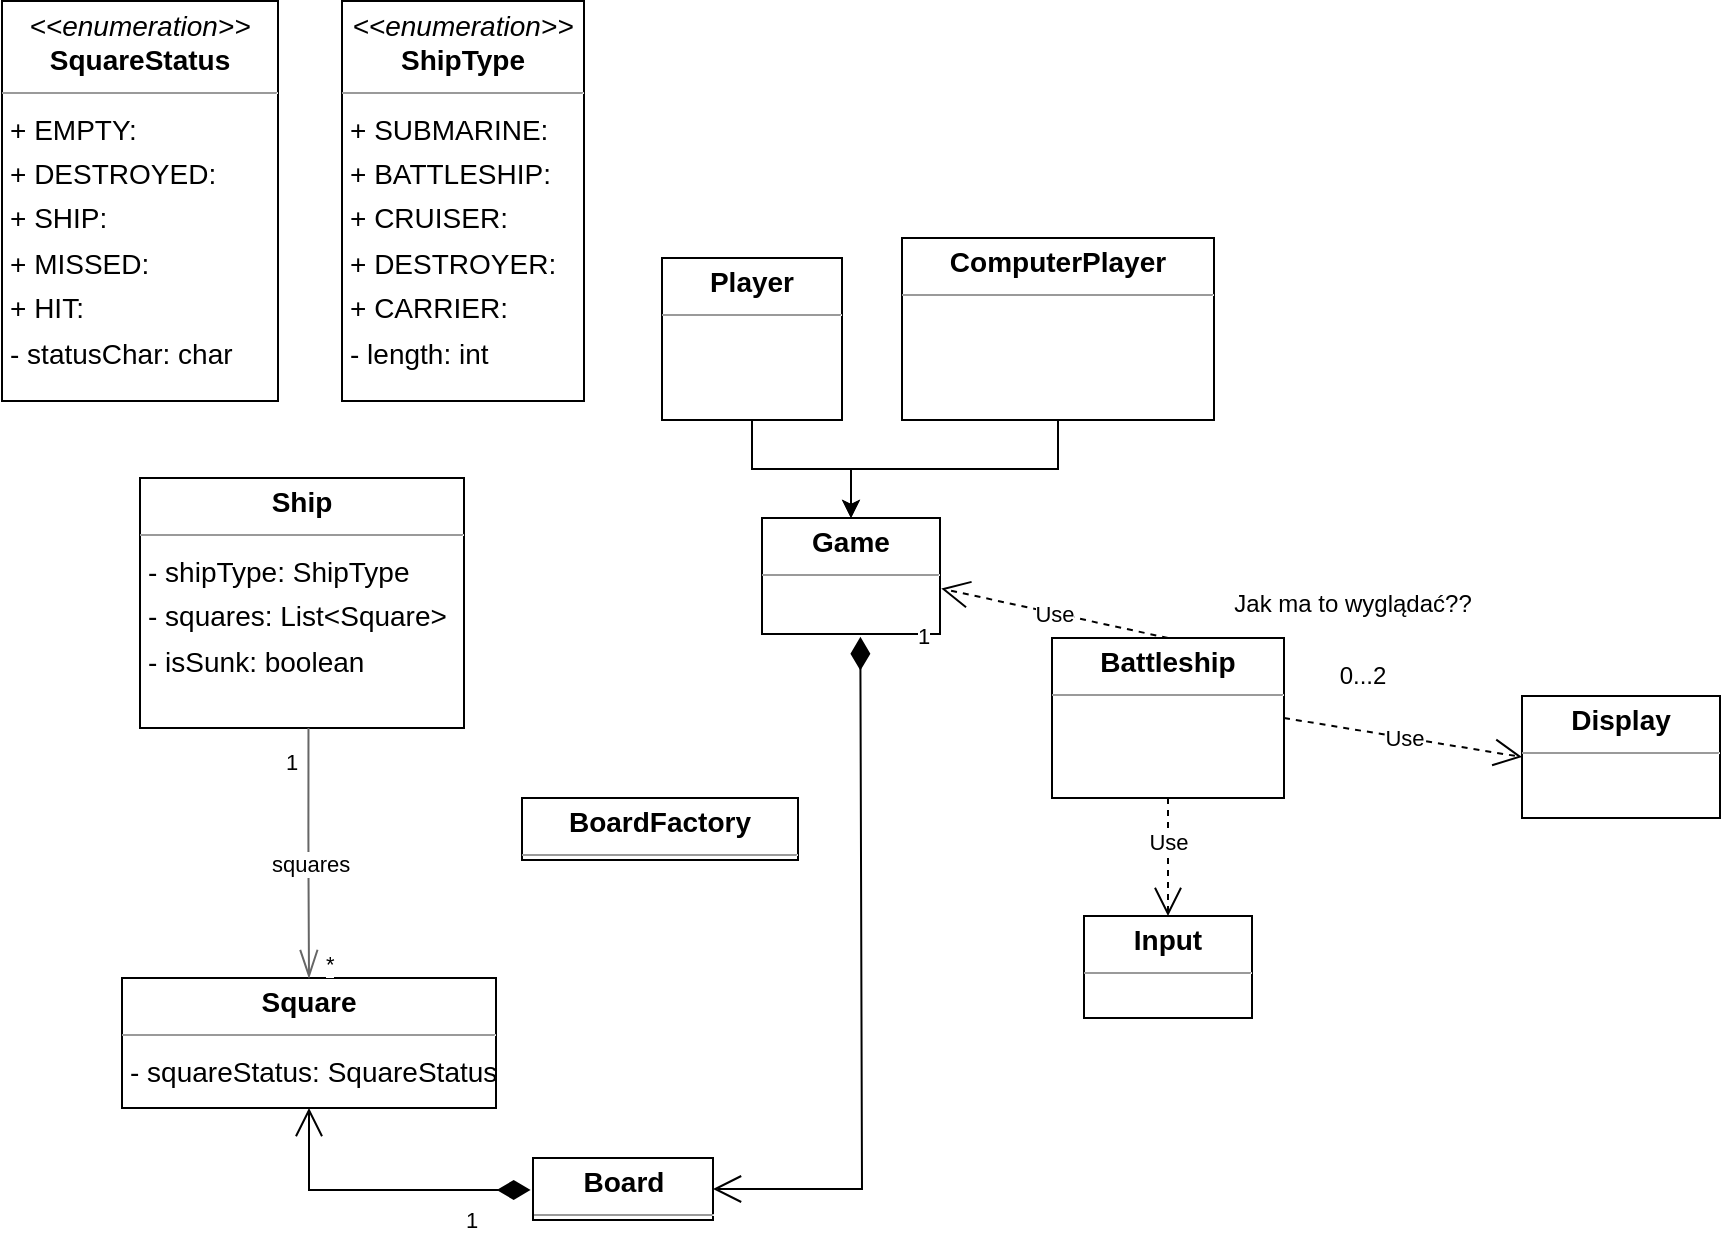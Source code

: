 <mxfile version="15.5.4" type="embed" pages="2"><diagram id="Q6l59YQO14i8TXfoes17" name="Page-1"><mxGraphModel dx="1773" dy="1280" grid="1" gridSize="10" guides="1" tooltips="1" connect="1" arrows="1" fold="1" page="0" pageScale="1" pageWidth="1169" pageHeight="1654" background="none" math="0" shadow="0"><root><mxCell id="0"/><mxCell id="1" parent="0"/><mxCell id="node0" value="&lt;p style=&quot;margin:0px;margin-top:4px;text-align:center;&quot;&gt;&lt;b&gt;Battleship&lt;/b&gt;&lt;/p&gt;&lt;hr size=&quot;1&quot;/&gt;" style="verticalAlign=top;align=left;overflow=fill;fontSize=14;fontFamily=Helvetica;html=1;rounded=0;shadow=0;comic=0;labelBackgroundColor=none;strokeWidth=1;" parent="1" vertex="1"><mxGeometry x="265" y="160" width="116" height="80" as="geometry"/></mxCell><mxCell id="node11" value="&lt;p style=&quot;margin:0px;margin-top:4px;text-align:center;&quot;&gt;&lt;b&gt;Board&lt;/b&gt;&lt;/p&gt;&lt;hr size=&quot;1&quot;/&gt;" style="verticalAlign=top;align=left;overflow=fill;fontSize=14;fontFamily=Helvetica;html=1;rounded=0;shadow=0;comic=0;labelBackgroundColor=none;strokeWidth=1;" parent="1" vertex="1"><mxGeometry x="5.5" y="420" width="90" height="31" as="geometry"/></mxCell><mxCell id="node10" value="&lt;p style=&quot;margin:0px;margin-top:4px;text-align:center;&quot;&gt;&lt;b&gt;BoardFactory&lt;/b&gt;&lt;/p&gt;&lt;hr size=&quot;1&quot;/&gt;" style="verticalAlign=top;align=left;overflow=fill;fontSize=14;fontFamily=Helvetica;html=1;rounded=0;shadow=0;comic=0;labelBackgroundColor=none;strokeWidth=1;" parent="1" vertex="1"><mxGeometry y="240" width="138" height="31" as="geometry"/></mxCell><mxCell id="5" style="edgeStyle=orthogonalEdgeStyle;rounded=0;orthogonalLoop=1;jettySize=auto;html=1;entryX=0.5;entryY=0;entryDx=0;entryDy=0;" parent="1" source="node8" target="node9" edge="1"><mxGeometry relative="1" as="geometry"><mxPoint x="160" y="120" as="targetPoint"/></mxGeometry></mxCell><mxCell id="node8" value="&lt;p style=&quot;margin:0px;margin-top:4px;text-align:center;&quot;&gt;&lt;b&gt;ComputerPlayer&lt;/b&gt;&lt;/p&gt;&lt;hr size=&quot;1&quot;/&gt;" style="verticalAlign=top;align=left;overflow=fill;fontSize=14;fontFamily=Helvetica;html=1;rounded=0;shadow=0;comic=0;labelBackgroundColor=none;strokeWidth=1;" parent="1" vertex="1"><mxGeometry x="190" y="-40" width="156" height="91" as="geometry"/></mxCell><mxCell id="node2" value="&lt;p style=&quot;margin:0px;margin-top:4px;text-align:center;&quot;&gt;&lt;b&gt;Display&lt;/b&gt;&lt;/p&gt;&lt;hr size=&quot;1&quot;/&gt;" style="verticalAlign=top;align=left;overflow=fill;fontSize=14;fontFamily=Helvetica;html=1;rounded=0;shadow=0;comic=0;labelBackgroundColor=none;strokeWidth=1;" parent="1" vertex="1"><mxGeometry x="500" y="189" width="99" height="61" as="geometry"/></mxCell><mxCell id="node9" value="&lt;p style=&quot;margin:0px;margin-top:4px;text-align:center;&quot;&gt;&lt;b&gt;Game&lt;/b&gt;&lt;/p&gt;&lt;hr size=&quot;1&quot;/&gt;" style="verticalAlign=top;align=left;overflow=fill;fontSize=14;fontFamily=Helvetica;html=1;rounded=0;shadow=0;comic=0;labelBackgroundColor=none;strokeWidth=1;" parent="1" vertex="1"><mxGeometry x="120" y="100" width="89" height="58" as="geometry"/></mxCell><mxCell id="node1" value="&lt;p style=&quot;margin:0px;margin-top:4px;text-align:center;&quot;&gt;&lt;b&gt;Input&lt;/b&gt;&lt;/p&gt;&lt;hr size=&quot;1&quot;/&gt;" style="verticalAlign=top;align=left;overflow=fill;fontSize=14;fontFamily=Helvetica;html=1;rounded=0;shadow=0;comic=0;labelBackgroundColor=none;strokeWidth=1;" parent="1" vertex="1"><mxGeometry x="281" y="299" width="84" height="51" as="geometry"/></mxCell><mxCell id="6" style="edgeStyle=orthogonalEdgeStyle;rounded=0;orthogonalLoop=1;jettySize=auto;html=1;entryX=0.5;entryY=0;entryDx=0;entryDy=0;" parent="1" source="node7" target="node9" edge="1"><mxGeometry relative="1" as="geometry"><mxPoint x="160" y="130" as="targetPoint"/></mxGeometry></mxCell><mxCell id="node7" value="&lt;p style=&quot;margin:0px;margin-top:4px;text-align:center;&quot;&gt;&lt;b&gt;Player&lt;/b&gt;&lt;/p&gt;&lt;hr size=&quot;1&quot;/&gt;" style="verticalAlign=top;align=left;overflow=fill;fontSize=14;fontFamily=Helvetica;html=1;rounded=0;shadow=0;comic=0;labelBackgroundColor=none;strokeWidth=1;" parent="1" vertex="1"><mxGeometry x="70" y="-30" width="90" height="81" as="geometry"/></mxCell><mxCell id="node6" value="&lt;p style=&quot;margin:0px;margin-top:4px;text-align:center;&quot;&gt;&lt;b&gt;Ship&lt;/b&gt;&lt;/p&gt;&lt;hr size=&quot;1&quot;/&gt;&lt;p style=&quot;margin:0 0 0 4px;line-height:1.6;&quot;&gt;- shipType: ShipType&lt;br/&gt;- squares: List&amp;lt;Square&amp;gt;&lt;br/&gt;- isSunk: boolean&lt;/p&gt;" style="verticalAlign=top;align=left;overflow=fill;fontSize=14;fontFamily=Helvetica;html=1;rounded=0;shadow=0;comic=0;labelBackgroundColor=none;strokeWidth=1;" parent="1" vertex="1"><mxGeometry x="-191" y="80" width="162" height="125" as="geometry"/></mxCell><mxCell id="node5" value="&lt;p style=&quot;margin: 0px ; margin-top: 4px ; text-align: center&quot;&gt;&lt;i&gt;&amp;lt;&amp;lt;enumeration&amp;gt;&amp;gt;&lt;/i&gt;&lt;br&gt;&lt;b&gt;ShipType&lt;/b&gt;&lt;/p&gt;&lt;hr size=&quot;1&quot;&gt;&lt;p style=&quot;margin: 0 0 0 4px ; line-height: 1.6&quot;&gt;+ SUBMARINE: &lt;br&gt;+ BATTLESHIP: &lt;br&gt;+ CRUISER: &lt;br&gt;+ DESTROYER: &lt;br&gt;+ CARRIER: &lt;/p&gt;&lt;p style=&quot;margin: 0 0 0 4px ; line-height: 1.6&quot;&gt;- length: int&lt;br&gt;&lt;/p&gt;" style="verticalAlign=top;align=left;overflow=fill;fontSize=14;fontFamily=Helvetica;html=1;rounded=0;shadow=0;comic=0;labelBackgroundColor=none;strokeWidth=1;" parent="1" vertex="1"><mxGeometry x="-90" y="-158.5" width="121" height="200" as="geometry"/></mxCell><mxCell id="node4" value="&lt;p style=&quot;margin:0px;margin-top:4px;text-align:center;&quot;&gt;&lt;b&gt;Square&lt;/b&gt;&lt;/p&gt;&lt;hr size=&quot;1&quot;/&gt;&lt;p style=&quot;margin:0 0 0 4px;line-height:1.6;&quot;&gt;- squareStatus: SquareStatus&lt;/p&gt;" style="verticalAlign=top;align=left;overflow=fill;fontSize=14;fontFamily=Helvetica;html=1;rounded=0;shadow=0;comic=0;labelBackgroundColor=none;strokeWidth=1;" parent="1" vertex="1"><mxGeometry x="-200" y="330" width="187" height="65" as="geometry"/></mxCell><mxCell id="node3" value="&lt;p style=&quot;margin: 0px ; margin-top: 4px ; text-align: center&quot;&gt;&lt;i&gt;&amp;lt;&amp;lt;enumeration&amp;gt;&amp;gt;&lt;/i&gt;&lt;br&gt;&lt;b&gt;SquareStatus&lt;/b&gt;&lt;/p&gt;&lt;hr size=&quot;1&quot;&gt;&lt;p style=&quot;margin: 0 0 0 4px ; line-height: 1.6&quot;&gt;+ EMPTY: &lt;br&gt;+ DESTROYED: &lt;br&gt;+ SHIP: &lt;br&gt;+ MISSED: &lt;br&gt;+ HIT: &lt;/p&gt;&lt;p style=&quot;margin: 0 0 0 4px ; line-height: 1.6&quot;&gt;- statusChar: char&lt;br&gt;&lt;/p&gt;" style="verticalAlign=top;align=left;overflow=fill;fontSize=14;fontFamily=Helvetica;html=1;rounded=0;shadow=0;comic=0;labelBackgroundColor=none;strokeWidth=1;" parent="1" vertex="1"><mxGeometry x="-260" y="-158.5" width="138" height="200" as="geometry"/></mxCell><mxCell id="edge2" value="" style="html=1;rounded=1;edgeStyle=orthogonalEdgeStyle;dashed=0;startArrow=diamondThinstartSize=12;endArrow=openThin;endSize=12;strokeColor=#666666;exitX=0.520;exitY=1.000;exitDx=0;exitDy=0;entryX=0.500;entryY=0.000;entryDx=0;entryDy=0;fillColor=#f5f5f5;" parent="1" source="node6" target="node4" edge="1"><mxGeometry width="50" height="50" relative="1" as="geometry"><Array as="points"/></mxGeometry></mxCell><mxCell id="label12" value="1" style="edgeLabel;resizable=0;html=1;align=left;verticalAlign=top;strokeColor=default;" parent="edge2" vertex="1" connectable="0"><mxGeometry x="-120" y="209" as="geometry"/></mxCell><mxCell id="label16" value="*" style="edgeLabel;resizable=0;html=1;align=left;verticalAlign=top;strokeColor=default;" parent="edge2" vertex="1" connectable="0"><mxGeometry x="-100" y="310" as="geometry"/></mxCell><mxCell id="label17" value="squares" style="edgeLabel;resizable=0;html=1;align=left;verticalAlign=top;strokeColor=default;" parent="edge2" vertex="1" connectable="0"><mxGeometry x="-140" y="270" as="geometry"><mxPoint x="13" y="-10" as="offset"/></mxGeometry></mxCell><mxCell id="p0H7NBt3vFVId9DGyix4-2" value="Use" style="endArrow=open;endSize=12;dashed=1;html=1;rounded=0;exitX=0.5;exitY=0;exitDx=0;exitDy=0;entryX=1.007;entryY=0.608;entryDx=0;entryDy=0;entryPerimeter=0;" parent="1" source="node0" target="node9" edge="1"><mxGeometry width="160" relative="1" as="geometry"><mxPoint x="270" y="213" as="sourcePoint"/><mxPoint x="430" y="213" as="targetPoint"/></mxGeometry></mxCell><mxCell id="2" value="Use" style="endArrow=open;endSize=12;dashed=1;html=1;rounded=0;exitX=1;exitY=0.5;exitDx=0;exitDy=0;entryX=0;entryY=0.5;entryDx=0;entryDy=0;" parent="1" source="node0" target="node2" edge="1"><mxGeometry width="160" relative="1" as="geometry"><mxPoint x="80" y="170" as="sourcePoint"/><mxPoint x="240" y="170" as="targetPoint"/></mxGeometry></mxCell><mxCell id="3" value="Use" style="endArrow=open;endSize=12;dashed=1;html=1;rounded=0;exitX=0.5;exitY=1;exitDx=0;exitDy=0;entryX=0.5;entryY=0;entryDx=0;entryDy=0;" parent="1" source="node0" target="node1" edge="1"><mxGeometry x="-0.24" width="160" relative="1" as="geometry"><mxPoint x="80" y="170" as="sourcePoint"/><mxPoint x="380" y="270" as="targetPoint"/><mxPoint y="-1" as="offset"/></mxGeometry></mxCell><mxCell id="7" value="1" style="endArrow=open;html=1;endSize=12;startArrow=diamondThin;startSize=14;startFill=1;edgeStyle=orthogonalEdgeStyle;align=left;verticalAlign=bottom;rounded=0;entryX=1;entryY=0.5;entryDx=0;entryDy=0;exitX=0.553;exitY=1.023;exitDx=0;exitDy=0;exitPerimeter=0;" parent="1" source="node9" target="node11" edge="1"><mxGeometry x="-0.95" y="27" relative="1" as="geometry"><mxPoint x="110" y="230" as="sourcePoint"/><mxPoint x="60" y="446" as="targetPoint"/><Array as="points"><mxPoint x="169" y="170"/><mxPoint x="170" y="170"/><mxPoint x="170" y="436"/></Array><mxPoint as="offset"/></mxGeometry></mxCell><mxCell id="8" value="0...2" style="text;html=1;align=center;verticalAlign=middle;resizable=0;points=[];autosize=1;strokeColor=none;fillColor=none;" parent="1" vertex="1"><mxGeometry x="400" y="169" width="40" height="20" as="geometry"/></mxCell><mxCell id="10" value="Jak ma to wyglądać??" style="text;html=1;align=center;verticalAlign=middle;resizable=0;points=[];autosize=1;strokeColor=none;fillColor=none;" parent="1" vertex="1"><mxGeometry x="350" y="132.5" width="130" height="20" as="geometry"/></mxCell><mxCell id="13" value="1" style="endArrow=open;html=1;endSize=12;startArrow=diamondThin;startSize=14;startFill=1;edgeStyle=orthogonalEdgeStyle;align=left;verticalAlign=bottom;rounded=0;exitX=-0.013;exitY=0.516;exitDx=0;exitDy=0;exitPerimeter=0;entryX=0.5;entryY=1;entryDx=0;entryDy=0;" parent="1" source="node11" target="node4" edge="1"><mxGeometry x="-0.548" y="24" relative="1" as="geometry"><mxPoint y="430" as="sourcePoint"/><mxPoint x="80" y="380" as="targetPoint"/><Array as="points"><mxPoint x="-106" y="436"/></Array><mxPoint as="offset"/></mxGeometry></mxCell></root></mxGraphModel></diagram><diagram id="HrYjf_wjwYbqRtCSqKP7" name="Page-2"><mxGraphModel dx="996" dy="528" grid="1" gridSize="10" guides="1" tooltips="1" connect="1" arrows="1" fold="1" page="1" pageScale="1" pageWidth="850" pageHeight="1100" math="0" shadow="0"><root><mxCell id="LI54TFqoYShOlpABuW5D-0"/><mxCell id="LI54TFqoYShOlpABuW5D-1" parent="LI54TFqoYShOlpABuW5D-0"/><mxCell id="LI54TFqoYShOlpABuW5D-2" value="&lt;p style=&quot;margin:0px;margin-top:4px;text-align:center;&quot;&gt;&lt;b&gt;Battleship&lt;/b&gt;&lt;/p&gt;&lt;hr size=&quot;1&quot;/&gt;" style="verticalAlign=top;align=left;overflow=fill;fontSize=14;fontFamily=Helvetica;html=1;rounded=0;shadow=0;comic=0;labelBackgroundColor=none;strokeWidth=1;" vertex="1" parent="LI54TFqoYShOlpABuW5D-1"><mxGeometry x="604" y="379.75" width="116" height="31.5" as="geometry"/></mxCell><mxCell id="LI54TFqoYShOlpABuW5D-3" value="&lt;p style=&quot;margin:0px;margin-top:4px;text-align:center;&quot;&gt;&lt;b&gt;Board&lt;/b&gt;&lt;/p&gt;&lt;hr size=&quot;1&quot;/&gt;" style="verticalAlign=top;align=left;overflow=fill;fontSize=14;fontFamily=Helvetica;html=1;rounded=0;shadow=0;comic=0;labelBackgroundColor=none;strokeWidth=1;" vertex="1" parent="LI54TFqoYShOlpABuW5D-1"><mxGeometry x="330" y="650" width="90" height="31" as="geometry"/></mxCell><mxCell id="LI54TFqoYShOlpABuW5D-4" value="&lt;p style=&quot;margin:0px;margin-top:4px;text-align:center;&quot;&gt;&lt;b&gt;BoardFactory&lt;/b&gt;&lt;/p&gt;&lt;hr size=&quot;1&quot;/&gt;" style="verticalAlign=top;align=left;overflow=fill;fontSize=14;fontFamily=Helvetica;html=1;rounded=0;shadow=0;comic=0;labelBackgroundColor=none;strokeWidth=1;" vertex="1" parent="LI54TFqoYShOlpABuW5D-1"><mxGeometry x="340" y="460" width="138" height="31" as="geometry"/></mxCell><mxCell id="LI54TFqoYShOlpABuW5D-5" style="edgeStyle=orthogonalEdgeStyle;rounded=0;orthogonalLoop=1;jettySize=auto;html=1;entryX=0.5;entryY=0;entryDx=0;entryDy=0;" edge="1" parent="LI54TFqoYShOlpABuW5D-1" source="LI54TFqoYShOlpABuW5D-6" target="LI54TFqoYShOlpABuW5D-8"><mxGeometry relative="1" as="geometry"><mxPoint x="490" y="378.5" as="targetPoint"/></mxGeometry></mxCell><mxCell id="LI54TFqoYShOlpABuW5D-6" value="&lt;p style=&quot;margin:0px;margin-top:4px;text-align:center;&quot;&gt;&lt;b&gt;ComputerPlayer&lt;/b&gt;&lt;/p&gt;&lt;hr size=&quot;1&quot;/&gt;" style="verticalAlign=top;align=left;overflow=fill;fontSize=14;fontFamily=Helvetica;html=1;rounded=0;shadow=0;comic=0;labelBackgroundColor=none;strokeWidth=1;" vertex="1" parent="LI54TFqoYShOlpABuW5D-1"><mxGeometry x="584" y="300" width="156" height="31.5" as="geometry"/></mxCell><mxCell id="LI54TFqoYShOlpABuW5D-7" value="&lt;p style=&quot;margin:0px;margin-top:4px;text-align:center;&quot;&gt;&lt;b&gt;Display&lt;/b&gt;&lt;/p&gt;&lt;hr size=&quot;1&quot;/&gt;" style="verticalAlign=top;align=left;overflow=fill;fontSize=14;fontFamily=Helvetica;html=1;rounded=0;shadow=0;comic=0;labelBackgroundColor=none;strokeWidth=1;" vertex="1" parent="LI54TFqoYShOlpABuW5D-1"><mxGeometry x="760" y="365" width="99" height="61" as="geometry"/></mxCell><mxCell id="LI54TFqoYShOlpABuW5D-8" value="&lt;p style=&quot;margin:0px;margin-top:4px;text-align:center;&quot;&gt;&lt;b&gt;Game&lt;/b&gt;&lt;/p&gt;&lt;hr size=&quot;1&quot;/&gt;" style="verticalAlign=top;align=left;overflow=fill;fontSize=14;fontFamily=Helvetica;html=1;rounded=0;shadow=0;comic=0;labelBackgroundColor=none;strokeWidth=1;" vertex="1" parent="LI54TFqoYShOlpABuW5D-1"><mxGeometry x="440" y="358.5" width="89" height="58" as="geometry"/></mxCell><mxCell id="LI54TFqoYShOlpABuW5D-9" value="&lt;p style=&quot;margin:0px;margin-top:4px;text-align:center;&quot;&gt;&lt;b&gt;Input&lt;/b&gt;&lt;/p&gt;&lt;hr size=&quot;1&quot;/&gt;" style="verticalAlign=top;align=left;overflow=fill;fontSize=14;fontFamily=Helvetica;html=1;rounded=0;shadow=0;comic=0;labelBackgroundColor=none;strokeWidth=1;" vertex="1" parent="LI54TFqoYShOlpABuW5D-1"><mxGeometry x="620" y="491" width="84" height="51" as="geometry"/></mxCell><mxCell id="LI54TFqoYShOlpABuW5D-10" style="edgeStyle=orthogonalEdgeStyle;rounded=0;orthogonalLoop=1;jettySize=auto;html=1;entryX=0.5;entryY=0;entryDx=0;entryDy=0;" edge="1" parent="LI54TFqoYShOlpABuW5D-1" source="LI54TFqoYShOlpABuW5D-11" target="LI54TFqoYShOlpABuW5D-8"><mxGeometry relative="1" as="geometry"><mxPoint x="490" y="388.5" as="targetPoint"/></mxGeometry></mxCell><mxCell id="LI54TFqoYShOlpABuW5D-11" value="&lt;p style=&quot;margin:0px;margin-top:4px;text-align:center;&quot;&gt;&lt;b&gt;Player&lt;/b&gt;&lt;/p&gt;&lt;hr size=&quot;1&quot;/&gt;" style="verticalAlign=top;align=left;overflow=fill;fontSize=14;fontFamily=Helvetica;html=1;rounded=0;shadow=0;comic=0;labelBackgroundColor=none;strokeWidth=1;" vertex="1" parent="LI54TFqoYShOlpABuW5D-1"><mxGeometry x="340" y="320" width="90" height="31.5" as="geometry"/></mxCell><mxCell id="LI54TFqoYShOlpABuW5D-12" value="&lt;p style=&quot;margin: 0px ; margin-top: 4px ; text-align: center&quot;&gt;&lt;b&gt;Ship&lt;/b&gt;&lt;/p&gt;&lt;hr size=&quot;1&quot;&gt;&lt;p style=&quot;margin: 0 0 0 4px ; line-height: 1.6&quot;&gt;&lt;br&gt;&lt;/p&gt;" style="verticalAlign=top;align=left;overflow=fill;fontSize=14;fontFamily=Helvetica;html=1;rounded=0;shadow=0;comic=0;labelBackgroundColor=none;strokeWidth=1;" vertex="1" parent="LI54TFqoYShOlpABuW5D-1"><mxGeometry x="130" y="431.75" width="162" height="43.5" as="geometry"/></mxCell><mxCell id="LI54TFqoYShOlpABuW5D-13" value="&lt;p style=&quot;margin: 0px ; margin-top: 4px ; text-align: center&quot;&gt;&lt;i&gt;&amp;lt;&amp;lt;enumeration&amp;gt;&amp;gt;&lt;/i&gt;&lt;br&gt;&lt;b&gt;ShipType&lt;/b&gt;&lt;/p&gt;&lt;hr size=&quot;1&quot;&gt;&lt;p style=&quot;margin: 0 0 0 4px ; line-height: 1.6&quot;&gt;+ SUBMARINE: &lt;br&gt;+ BATTLESHIP: &lt;br&gt;+ CRUISER: &lt;br&gt;+ DESTROYER: &lt;br&gt;+ CARRIER: &lt;/p&gt;&lt;p style=&quot;margin: 0 0 0 4px ; line-height: 1.6&quot;&gt;- length: int&lt;br&gt;&lt;/p&gt;" style="verticalAlign=top;align=left;overflow=fill;fontSize=14;fontFamily=Helvetica;html=1;rounded=0;shadow=0;comic=0;labelBackgroundColor=none;strokeWidth=1;" vertex="1" parent="LI54TFqoYShOlpABuW5D-1"><mxGeometry x="240" y="100" width="121" height="200" as="geometry"/></mxCell><mxCell id="LI54TFqoYShOlpABuW5D-14" value="&lt;p style=&quot;margin: 0px ; margin-top: 4px ; text-align: center&quot;&gt;&lt;b&gt;Square&lt;/b&gt;&lt;/p&gt;&lt;hr size=&quot;1&quot;&gt;&lt;p style=&quot;margin: 0 0 0 4px ; line-height: 1.6&quot;&gt;&lt;br&gt;&lt;/p&gt;" style="verticalAlign=top;align=left;overflow=fill;fontSize=14;fontFamily=Helvetica;html=1;rounded=0;shadow=0;comic=0;labelBackgroundColor=none;strokeWidth=1;" vertex="1" parent="LI54TFqoYShOlpABuW5D-1"><mxGeometry x="117.5" y="610" width="187" height="31.5" as="geometry"/></mxCell><mxCell id="LI54TFqoYShOlpABuW5D-15" value="&lt;p style=&quot;margin: 0px ; margin-top: 4px ; text-align: center&quot;&gt;&lt;i&gt;&amp;lt;&amp;lt;enumeration&amp;gt;&amp;gt;&lt;/i&gt;&lt;br&gt;&lt;b&gt;SquareStatus&lt;/b&gt;&lt;/p&gt;&lt;hr size=&quot;1&quot;&gt;&lt;p style=&quot;margin: 0 0 0 4px ; line-height: 1.6&quot;&gt;+ EMPTY: &lt;br&gt;+ DESTROYED: &lt;br&gt;+ SHIP: &lt;br&gt;+ MISSED: &lt;br&gt;+ HIT: &lt;/p&gt;&lt;p style=&quot;margin: 0 0 0 4px ; line-height: 1.6&quot;&gt;- statusChar: char&lt;br&gt;&lt;/p&gt;" style="verticalAlign=top;align=left;overflow=fill;fontSize=14;fontFamily=Helvetica;html=1;rounded=0;shadow=0;comic=0;labelBackgroundColor=none;strokeWidth=1;" vertex="1" parent="LI54TFqoYShOlpABuW5D-1"><mxGeometry x="70" y="100" width="138" height="200" as="geometry"/></mxCell><mxCell id="LI54TFqoYShOlpABuW5D-16" value="" style="html=1;rounded=1;edgeStyle=orthogonalEdgeStyle;dashed=0;startArrow=diamondThinstartSize=12;endArrow=openThin;endSize=12;strokeColor=#FFFFFF;exitX=0.520;exitY=1.000;exitDx=0;exitDy=0;entryX=0.500;entryY=0.000;entryDx=0;entryDy=0;fillColor=#eeeeee;" edge="1" parent="LI54TFqoYShOlpABuW5D-1" source="LI54TFqoYShOlpABuW5D-12" target="LI54TFqoYShOlpABuW5D-14"><mxGeometry width="50" height="50" relative="1" as="geometry"><Array as="points"/></mxGeometry></mxCell><mxCell id="LI54TFqoYShOlpABuW5D-20" value="Use" style="endArrow=open;endSize=12;dashed=1;html=1;rounded=0;entryX=1.007;entryY=0.608;entryDx=0;entryDy=0;entryPerimeter=0;" edge="1" parent="LI54TFqoYShOlpABuW5D-1" target="LI54TFqoYShOlpABuW5D-8"><mxGeometry width="160" relative="1" as="geometry"><mxPoint x="600" y="394" as="sourcePoint"/><mxPoint x="760" y="471.5" as="targetPoint"/></mxGeometry></mxCell><mxCell id="LI54TFqoYShOlpABuW5D-21" value="Use" style="endArrow=open;endSize=12;dashed=1;html=1;rounded=0;exitX=1;exitY=0.5;exitDx=0;exitDy=0;entryX=0;entryY=0.5;entryDx=0;entryDy=0;" edge="1" parent="LI54TFqoYShOlpABuW5D-1" source="LI54TFqoYShOlpABuW5D-2" target="LI54TFqoYShOlpABuW5D-7"><mxGeometry width="160" relative="1" as="geometry"><mxPoint x="410" y="428.5" as="sourcePoint"/><mxPoint x="570" y="428.5" as="targetPoint"/></mxGeometry></mxCell><mxCell id="LI54TFqoYShOlpABuW5D-22" value="Use" style="endArrow=open;endSize=12;dashed=1;html=1;rounded=0;exitX=0.5;exitY=1;exitDx=0;exitDy=0;entryX=0.5;entryY=0;entryDx=0;entryDy=0;" edge="1" parent="LI54TFqoYShOlpABuW5D-1" source="LI54TFqoYShOlpABuW5D-2" target="LI54TFqoYShOlpABuW5D-9"><mxGeometry x="-0.24" width="160" relative="1" as="geometry"><mxPoint x="410" y="428.5" as="sourcePoint"/><mxPoint x="642" y="540" as="targetPoint"/><mxPoint y="-1" as="offset"/></mxGeometry></mxCell><mxCell id="LI54TFqoYShOlpABuW5D-23" value="1" style="endArrow=open;html=1;endSize=12;startArrow=diamondThin;startSize=14;startFill=1;edgeStyle=orthogonalEdgeStyle;align=left;verticalAlign=bottom;rounded=0;entryX=0.5;entryY=0;entryDx=0;entryDy=0;exitX=0.5;exitY=1;exitDx=0;exitDy=0;" edge="1" parent="LI54TFqoYShOlpABuW5D-1" source="LI54TFqoYShOlpABuW5D-4" target="LI54TFqoYShOlpABuW5D-3"><mxGeometry x="-0.8" y="10" relative="1" as="geometry"><mxPoint x="440" y="488.5" as="sourcePoint"/><mxPoint x="390" y="704.5" as="targetPoint"/><Array as="points"><mxPoint x="409" y="529"/><mxPoint x="375" y="529"/></Array><mxPoint as="offset"/></mxGeometry></mxCell><mxCell id="LI54TFqoYShOlpABuW5D-24" value="0...2" style="text;html=1;align=center;verticalAlign=middle;resizable=0;points=[];autosize=1;strokeColor=none;fillColor=none;" vertex="1" parent="LI54TFqoYShOlpABuW5D-1"><mxGeometry x="750" y="431.75" width="40" height="20" as="geometry"/></mxCell><mxCell id="LI54TFqoYShOlpABuW5D-25" value="Jak ma to wyglądać??" style="text;html=1;align=center;verticalAlign=middle;resizable=0;points=[];autosize=1;strokeColor=none;fillColor=none;" vertex="1" parent="LI54TFqoYShOlpABuW5D-1"><mxGeometry x="729" y="460" width="130" height="20" as="geometry"/></mxCell><mxCell id="LI54TFqoYShOlpABuW5D-26" value="1" style="endArrow=open;html=1;endSize=12;startArrow=diamondThin;startSize=14;startFill=1;edgeStyle=orthogonalEdgeStyle;align=left;verticalAlign=bottom;rounded=0;exitX=-0.013;exitY=0.516;exitDx=0;exitDy=0;exitPerimeter=0;entryX=0.5;entryY=1;entryDx=0;entryDy=0;" edge="1" parent="LI54TFqoYShOlpABuW5D-1" source="LI54TFqoYShOlpABuW5D-3" target="LI54TFqoYShOlpABuW5D-14"><mxGeometry x="-0.548" y="24" relative="1" as="geometry"><mxPoint x="330" y="688.5" as="sourcePoint"/><mxPoint x="410" y="638.5" as="targetPoint"/><Array as="points"><mxPoint x="224" y="694.5"/></Array><mxPoint as="offset"/></mxGeometry></mxCell><mxCell id="LI54TFqoYShOlpABuW5D-27" value="Use" style="endArrow=open;endSize=12;dashed=1;html=1;rounded=0;exitX=0.451;exitY=0.944;exitDx=0;exitDy=0;exitPerimeter=0;entryX=0.5;entryY=1;entryDx=0;entryDy=0;" edge="1" parent="LI54TFqoYShOlpABuW5D-1" source="LI54TFqoYShOlpABuW5D-8" target="LI54TFqoYShOlpABuW5D-3"><mxGeometry width="160" relative="1" as="geometry"><mxPoint x="490" y="420" as="sourcePoint"/><mxPoint x="540" y="620" as="targetPoint"/><Array as="points"><mxPoint x="480" y="440"/><mxPoint x="540" y="440"/><mxPoint x="540" y="720"/><mxPoint x="375" y="720"/></Array></mxGeometry></mxCell></root></mxGraphModel></diagram></mxfile>
